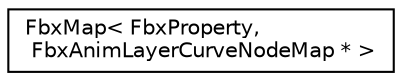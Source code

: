digraph "クラス階層図"
{
  edge [fontname="Helvetica",fontsize="10",labelfontname="Helvetica",labelfontsize="10"];
  node [fontname="Helvetica",fontsize="10",shape=record];
  rankdir="LR";
  Node0 [label="FbxMap\< FbxProperty,\l FbxAnimLayerCurveNodeMap * \>",height=0.2,width=0.4,color="black", fillcolor="white", style="filled",URL="$class_fbx_map.html"];
}
